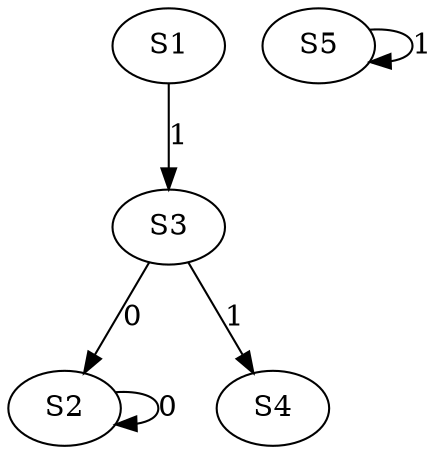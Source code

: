 strict digraph {
	S3 -> S2 [ label = 0 ];
	S1 -> S3 [ label = 1 ];
	S3 -> S4 [ label = 1 ];
	S5 -> S5 [ label = 1 ];
	S2 -> S2 [ label = 0 ];
}